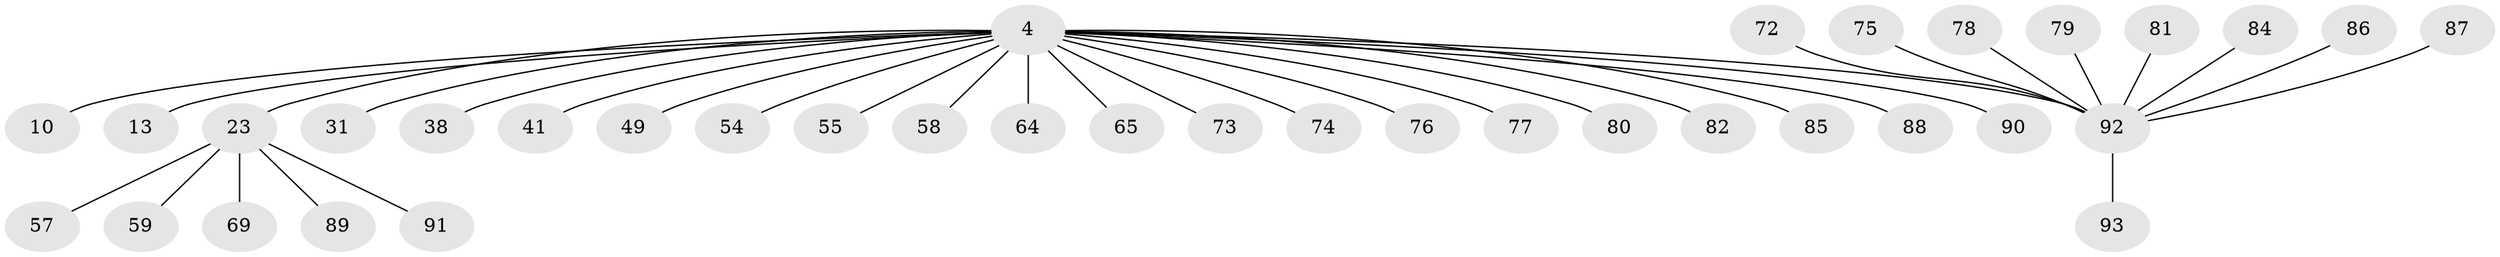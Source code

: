 // original degree distribution, {15: 0.010752688172043012, 12: 0.021505376344086023, 10: 0.010752688172043012, 9: 0.010752688172043012, 1: 0.6666666666666666, 3: 0.0967741935483871, 2: 0.13978494623655913, 4: 0.03225806451612903, 5: 0.010752688172043012}
// Generated by graph-tools (version 1.1) at 2025/50/03/04/25 21:50:40]
// undirected, 37 vertices, 36 edges
graph export_dot {
graph [start="1"]
  node [color=gray90,style=filled];
  4 [super="+1"];
  10;
  13;
  23 [super="+20"];
  31 [super="+27"];
  38;
  41 [super="+40"];
  49;
  54;
  55 [super="+53"];
  57;
  58 [super="+56"];
  59;
  64 [super="+8+33"];
  65;
  69 [super="+50"];
  72;
  73;
  74;
  75 [super="+52+68+71"];
  76 [super="+60"];
  77 [super="+61"];
  78;
  79;
  80;
  81;
  82;
  84;
  85 [super="+83"];
  86;
  87;
  88;
  89;
  90;
  91 [super="+44"];
  92 [super="+43+32+70+29+30+34+47+36+37+39+45+51+63+66+67"];
  93;
  4 -- 10;
  4 -- 54;
  4 -- 73;
  4 -- 80;
  4 -- 88;
  4 -- 90;
  4 -- 65;
  4 -- 38;
  4 -- 41 [weight=2];
  4 -- 74;
  4 -- 13;
  4 -- 49;
  4 -- 82;
  4 -- 23 [weight=2];
  4 -- 64;
  4 -- 92 [weight=2];
  4 -- 31;
  4 -- 55;
  4 -- 58;
  4 -- 76;
  4 -- 77;
  4 -- 85;
  23 -- 57;
  23 -- 89;
  23 -- 59;
  23 -- 91;
  23 -- 69;
  72 -- 92;
  75 -- 92;
  78 -- 92;
  79 -- 92;
  81 -- 92;
  84 -- 92;
  86 -- 92;
  87 -- 92;
  92 -- 93;
}
